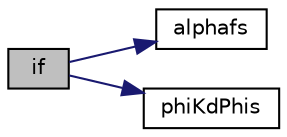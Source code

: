 digraph "if"
{
  bgcolor="transparent";
  edge [fontname="Helvetica",fontsize="10",labelfontname="Helvetica",labelfontsize="10"];
  node [fontname="Helvetica",fontsize="10",shape=record];
  rankdir="LR";
  Node1 [label="if",height=0.2,width=0.4,color="black", fillcolor="grey75", style="filled" fontcolor="black"];
  Node1 -> Node2 [color="midnightblue",fontsize="10",style="solid",fontname="Helvetica"];
  Node2 [label="alphafs",height=0.2,width=0.4,color="black",URL="$multiphase_2reactingEulerFoam_2reactingMultiphaseEulerFoam_2pU_2pEqn_8H.html#a219dfc23143e3ccb59927b481c40d9ab"];
  Node1 -> Node3 [color="midnightblue",fontsize="10",style="solid",fontname="Helvetica"];
  Node3 [label="phiKdPhis",height=0.2,width=0.4,color="black",URL="$multiphase_2reactingEulerFoam_2reactingTwoPhaseEulerFoam_2pU_2pEqn_8H.html#ac3f5c8e6c62a25d3df8bdf9c53160ba3"];
}
